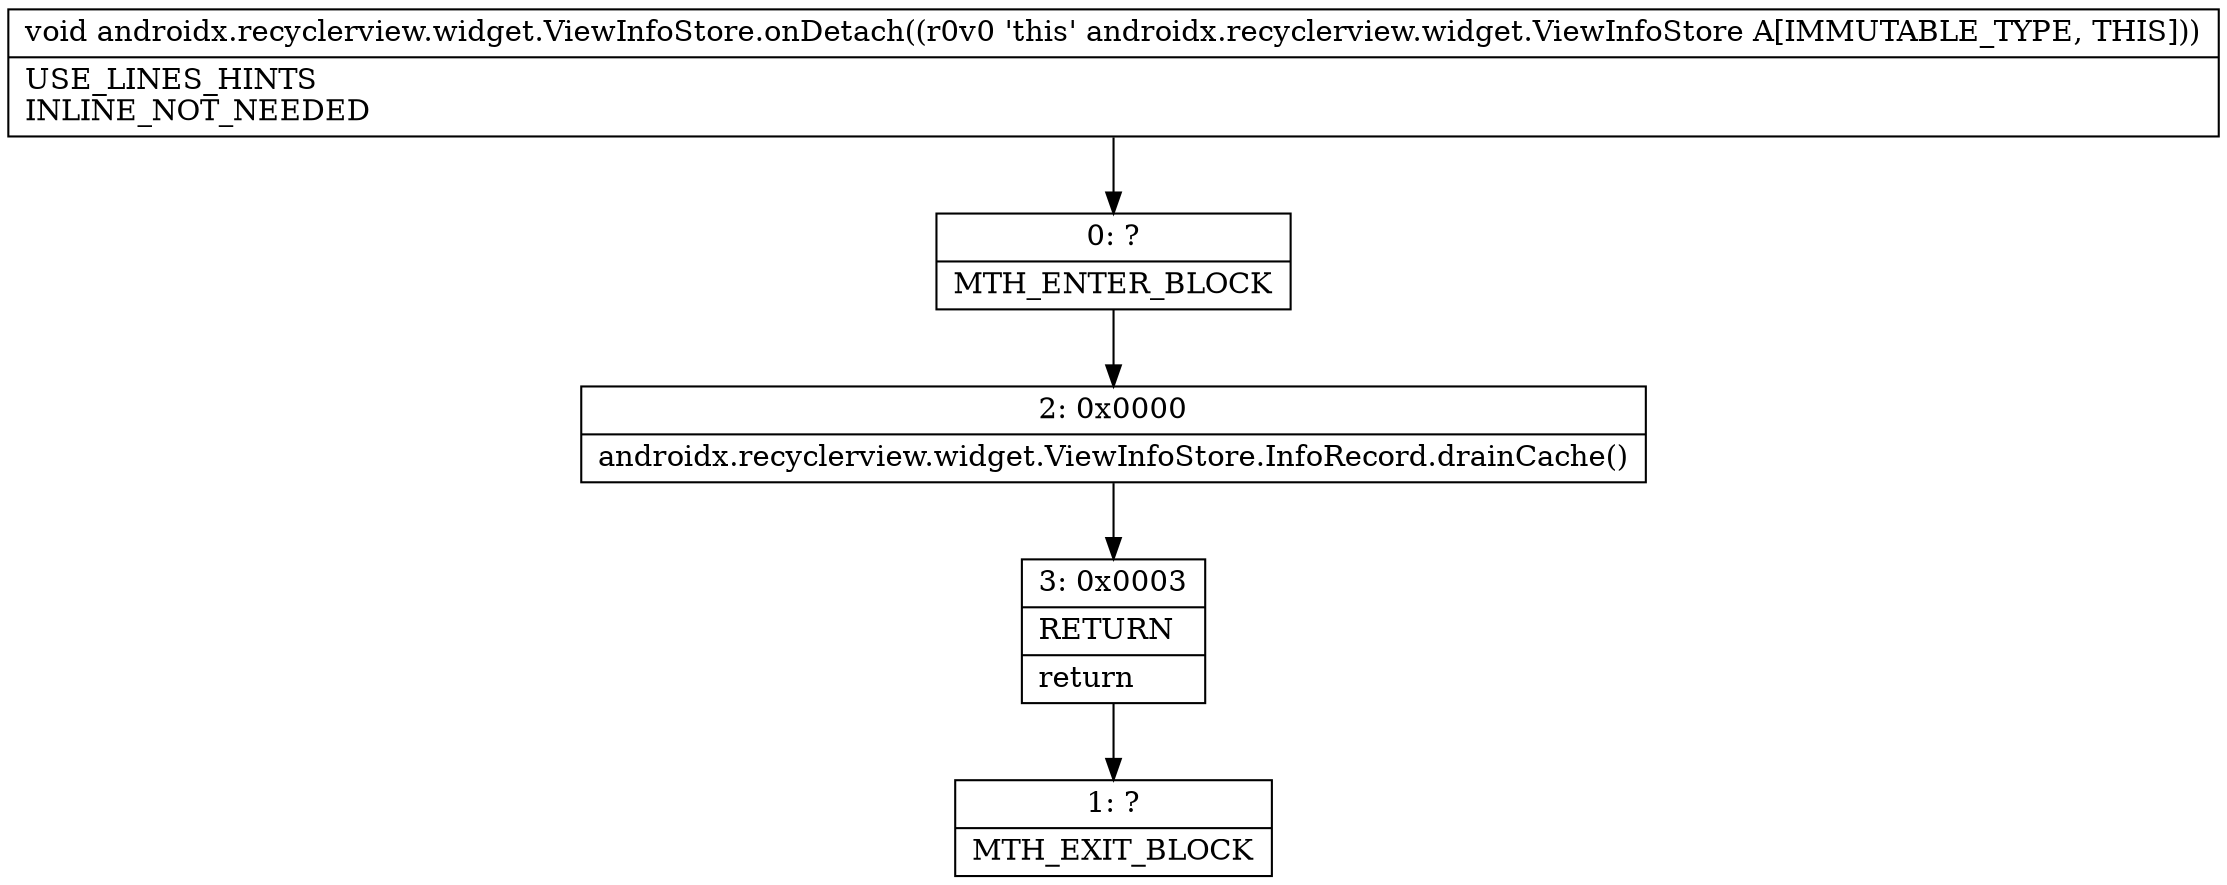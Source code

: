 digraph "CFG forandroidx.recyclerview.widget.ViewInfoStore.onDetach()V" {
Node_0 [shape=record,label="{0\:\ ?|MTH_ENTER_BLOCK\l}"];
Node_2 [shape=record,label="{2\:\ 0x0000|androidx.recyclerview.widget.ViewInfoStore.InfoRecord.drainCache()\l}"];
Node_3 [shape=record,label="{3\:\ 0x0003|RETURN\l|return\l}"];
Node_1 [shape=record,label="{1\:\ ?|MTH_EXIT_BLOCK\l}"];
MethodNode[shape=record,label="{void androidx.recyclerview.widget.ViewInfoStore.onDetach((r0v0 'this' androidx.recyclerview.widget.ViewInfoStore A[IMMUTABLE_TYPE, THIS]))  | USE_LINES_HINTS\lINLINE_NOT_NEEDED\l}"];
MethodNode -> Node_0;Node_0 -> Node_2;
Node_2 -> Node_3;
Node_3 -> Node_1;
}

